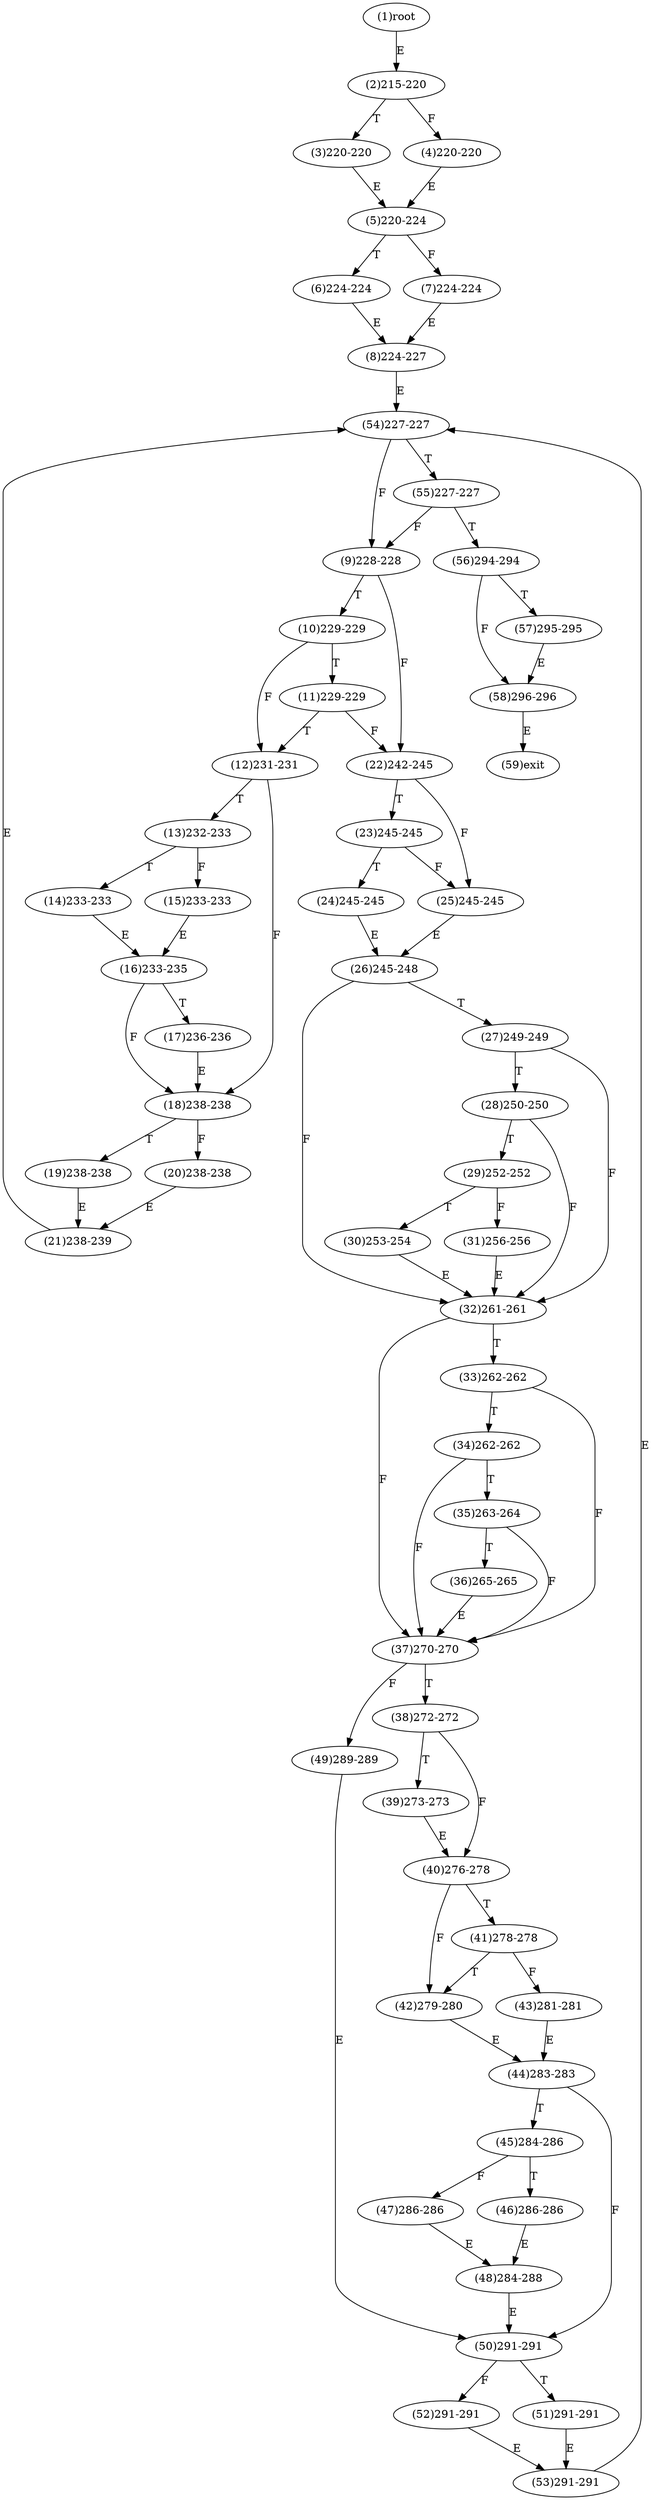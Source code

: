 digraph "" { 
1[ label="(1)root"];
2[ label="(2)215-220"];
3[ label="(3)220-220"];
4[ label="(4)220-220"];
5[ label="(5)220-224"];
6[ label="(6)224-224"];
7[ label="(7)224-224"];
8[ label="(8)224-227"];
9[ label="(9)228-228"];
10[ label="(10)229-229"];
11[ label="(11)229-229"];
12[ label="(12)231-231"];
13[ label="(13)232-233"];
14[ label="(14)233-233"];
15[ label="(15)233-233"];
17[ label="(17)236-236"];
16[ label="(16)233-235"];
19[ label="(19)238-238"];
18[ label="(18)238-238"];
21[ label="(21)238-239"];
20[ label="(20)238-238"];
23[ label="(23)245-245"];
22[ label="(22)242-245"];
25[ label="(25)245-245"];
24[ label="(24)245-245"];
27[ label="(27)249-249"];
26[ label="(26)245-248"];
29[ label="(29)252-252"];
28[ label="(28)250-250"];
31[ label="(31)256-256"];
30[ label="(30)253-254"];
34[ label="(34)262-262"];
35[ label="(35)263-264"];
32[ label="(32)261-261"];
33[ label="(33)262-262"];
38[ label="(38)272-272"];
39[ label="(39)273-273"];
36[ label="(36)265-265"];
37[ label="(37)270-270"];
42[ label="(42)279-280"];
43[ label="(43)281-281"];
40[ label="(40)276-278"];
41[ label="(41)278-278"];
46[ label="(46)286-286"];
47[ label="(47)286-286"];
44[ label="(44)283-283"];
45[ label="(45)284-286"];
51[ label="(51)291-291"];
50[ label="(50)291-291"];
49[ label="(49)289-289"];
48[ label="(48)284-288"];
55[ label="(55)227-227"];
54[ label="(54)227-227"];
53[ label="(53)291-291"];
52[ label="(52)291-291"];
59[ label="(59)exit"];
58[ label="(58)296-296"];
57[ label="(57)295-295"];
56[ label="(56)294-294"];
1->2[ label="E"];
2->4[ label="F"];
2->3[ label="T"];
3->5[ label="E"];
4->5[ label="E"];
5->7[ label="F"];
5->6[ label="T"];
6->8[ label="E"];
7->8[ label="E"];
8->54[ label="E"];
9->22[ label="F"];
9->10[ label="T"];
10->12[ label="F"];
10->11[ label="T"];
11->22[ label="F"];
11->12[ label="T"];
12->18[ label="F"];
12->13[ label="T"];
13->15[ label="F"];
13->14[ label="T"];
14->16[ label="E"];
15->16[ label="E"];
16->18[ label="F"];
16->17[ label="T"];
17->18[ label="E"];
18->20[ label="F"];
18->19[ label="T"];
19->21[ label="E"];
20->21[ label="E"];
21->54[ label="E"];
22->25[ label="F"];
22->23[ label="T"];
23->25[ label="F"];
23->24[ label="T"];
24->26[ label="E"];
25->26[ label="E"];
26->32[ label="F"];
26->27[ label="T"];
27->32[ label="F"];
27->28[ label="T"];
28->32[ label="F"];
28->29[ label="T"];
29->31[ label="F"];
29->30[ label="T"];
30->32[ label="E"];
31->32[ label="E"];
32->37[ label="F"];
32->33[ label="T"];
33->37[ label="F"];
33->34[ label="T"];
34->37[ label="F"];
34->35[ label="T"];
35->37[ label="F"];
35->36[ label="T"];
36->37[ label="E"];
37->49[ label="F"];
37->38[ label="T"];
38->40[ label="F"];
38->39[ label="T"];
39->40[ label="E"];
40->42[ label="F"];
40->41[ label="T"];
41->43[ label="F"];
41->42[ label="T"];
42->44[ label="E"];
43->44[ label="E"];
44->50[ label="F"];
44->45[ label="T"];
45->47[ label="F"];
45->46[ label="T"];
46->48[ label="E"];
47->48[ label="E"];
48->50[ label="E"];
49->50[ label="E"];
50->52[ label="F"];
50->51[ label="T"];
51->53[ label="E"];
52->53[ label="E"];
53->54[ label="E"];
54->9[ label="F"];
54->55[ label="T"];
55->9[ label="F"];
55->56[ label="T"];
56->58[ label="F"];
56->57[ label="T"];
57->58[ label="E"];
58->59[ label="E"];
}